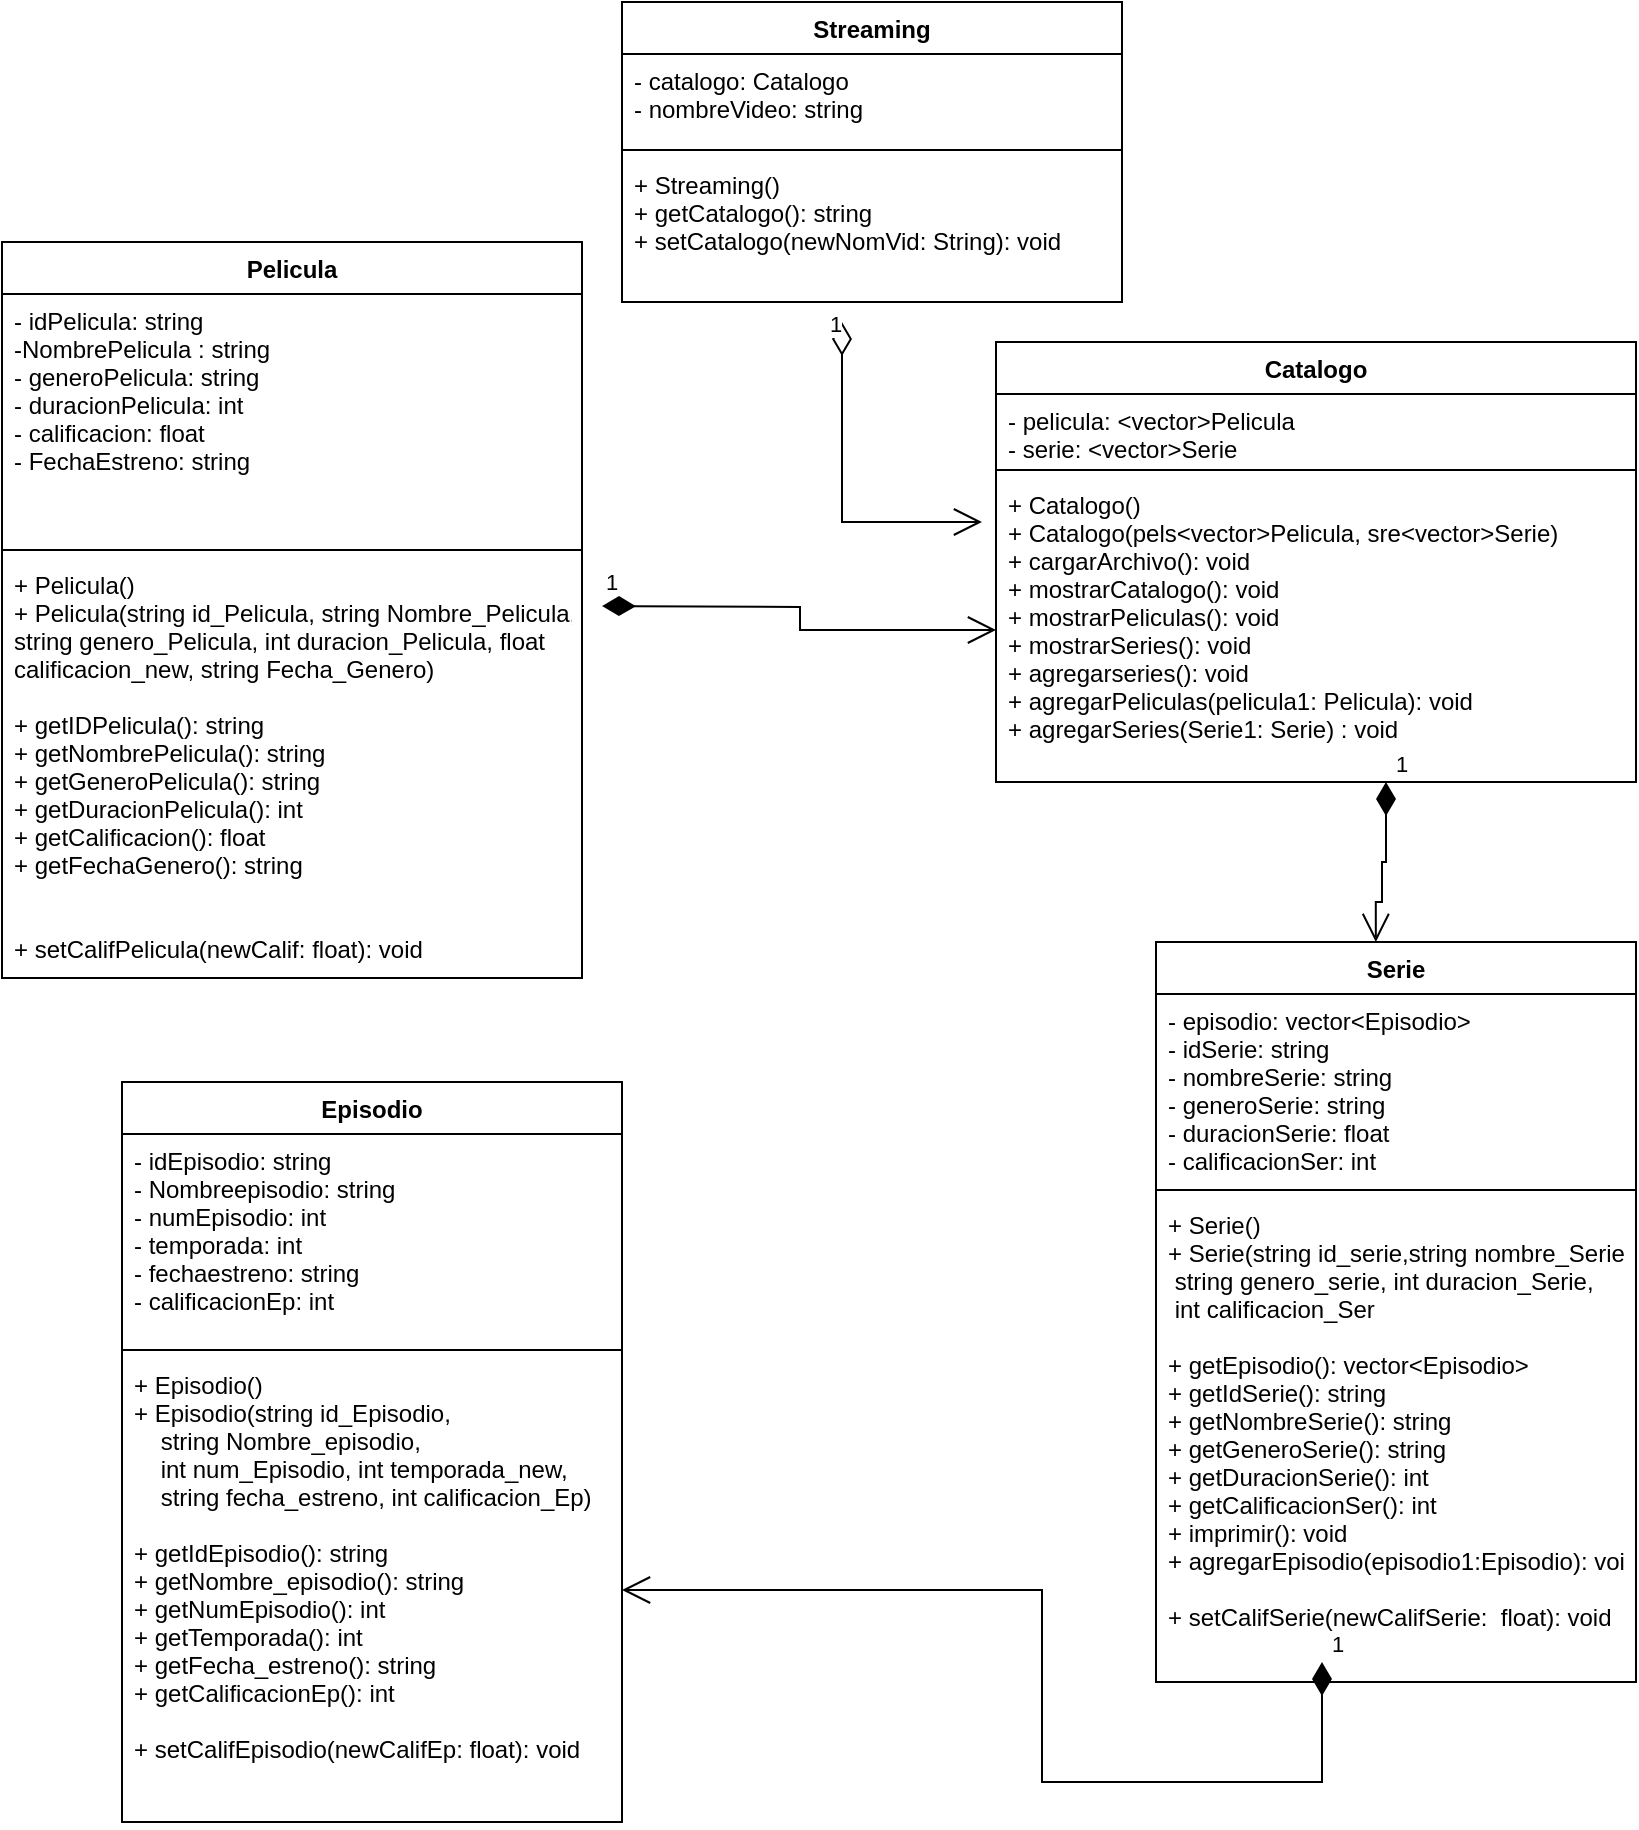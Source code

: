 <mxfile version="18.0.6" type="device"><diagram id="C5RBs43oDa-KdzZeNtuy" name="Page-1"><mxGraphModel dx="1271" dy="641" grid="1" gridSize="10" guides="1" tooltips="1" connect="1" arrows="1" fold="1" page="1" pageScale="1" pageWidth="827" pageHeight="1169" math="0" shadow="0"><root><mxCell id="WIyWlLk6GJQsqaUBKTNV-0"/><mxCell id="WIyWlLk6GJQsqaUBKTNV-1" parent="WIyWlLk6GJQsqaUBKTNV-0"/><mxCell id="DUv6Ctxo5hz2H_SNAdOE-0" value="Streaming" style="swimlane;fontStyle=1;align=center;verticalAlign=top;childLayout=stackLayout;horizontal=1;startSize=26;horizontalStack=0;resizeParent=1;resizeParentMax=0;resizeLast=0;collapsible=1;marginBottom=0;" vertex="1" parent="WIyWlLk6GJQsqaUBKTNV-1"><mxGeometry x="320" y="10" width="250" height="150" as="geometry"/></mxCell><mxCell id="DUv6Ctxo5hz2H_SNAdOE-1" value="- catalogo: Catalogo&#10;- nombreVideo: string" style="text;strokeColor=none;fillColor=none;align=left;verticalAlign=top;spacingLeft=4;spacingRight=4;overflow=hidden;rotatable=0;points=[[0,0.5],[1,0.5]];portConstraint=eastwest;" vertex="1" parent="DUv6Ctxo5hz2H_SNAdOE-0"><mxGeometry y="26" width="250" height="44" as="geometry"/></mxCell><mxCell id="DUv6Ctxo5hz2H_SNAdOE-2" value="" style="line;strokeWidth=1;fillColor=none;align=left;verticalAlign=middle;spacingTop=-1;spacingLeft=3;spacingRight=3;rotatable=0;labelPosition=right;points=[];portConstraint=eastwest;" vertex="1" parent="DUv6Ctxo5hz2H_SNAdOE-0"><mxGeometry y="70" width="250" height="8" as="geometry"/></mxCell><mxCell id="DUv6Ctxo5hz2H_SNAdOE-3" value="+ Streaming()&#10;+ getCatalogo(): string&#10;+ setCatalogo(newNomVid: String): void&#10;&#10;" style="text;strokeColor=none;fillColor=none;align=left;verticalAlign=top;spacingLeft=4;spacingRight=4;overflow=hidden;rotatable=0;points=[[0,0.5],[1,0.5]];portConstraint=eastwest;" vertex="1" parent="DUv6Ctxo5hz2H_SNAdOE-0"><mxGeometry y="78" width="250" height="72" as="geometry"/></mxCell><mxCell id="DUv6Ctxo5hz2H_SNAdOE-4" value="Pelicula" style="swimlane;fontStyle=1;align=center;verticalAlign=top;childLayout=stackLayout;horizontal=1;startSize=26;horizontalStack=0;resizeParent=1;resizeParentMax=0;resizeLast=0;collapsible=1;marginBottom=0;" vertex="1" parent="WIyWlLk6GJQsqaUBKTNV-1"><mxGeometry x="10" y="130" width="290" height="368" as="geometry"/></mxCell><mxCell id="DUv6Ctxo5hz2H_SNAdOE-5" value="- idPelicula: string&#10;-NombrePelicula : string&#10;- generoPelicula: string&#10;- duracionPelicula: int&#10;- calificacion: float&#10;- FechaEstreno: string&#10;" style="text;strokeColor=none;fillColor=none;align=left;verticalAlign=top;spacingLeft=4;spacingRight=4;overflow=hidden;rotatable=0;points=[[0,0.5],[1,0.5]];portConstraint=eastwest;" vertex="1" parent="DUv6Ctxo5hz2H_SNAdOE-4"><mxGeometry y="26" width="290" height="124" as="geometry"/></mxCell><mxCell id="DUv6Ctxo5hz2H_SNAdOE-6" value="" style="line;strokeWidth=1;fillColor=none;align=left;verticalAlign=middle;spacingTop=-1;spacingLeft=3;spacingRight=3;rotatable=0;labelPosition=right;points=[];portConstraint=eastwest;" vertex="1" parent="DUv6Ctxo5hz2H_SNAdOE-4"><mxGeometry y="150" width="290" height="8" as="geometry"/></mxCell><mxCell id="DUv6Ctxo5hz2H_SNAdOE-7" value="+ Pelicula()&#10;+ Pelicula(string id_Pelicula, string Nombre_Pelicula,&#10;string genero_Pelicula, int duracion_Pelicula, float&#10;calificacion_new, string Fecha_Genero)&#10;&#10;+ getIDPelicula(): string&#10;+ getNombrePelicula(): string&#10;+ getGeneroPelicula(): string&#10;+ getDuracionPelicula(): int&#10;+ getCalificacion(): float&#10;+ getFechaGenero(): string&#10;&#10;&#10;+ setCalifPelicula(newCalif: float): void&#10;&#10;" style="text;strokeColor=none;fillColor=none;align=left;verticalAlign=top;spacingLeft=4;spacingRight=4;overflow=hidden;rotatable=0;points=[[0,0.5],[1,0.5]];portConstraint=eastwest;" vertex="1" parent="DUv6Ctxo5hz2H_SNAdOE-4"><mxGeometry y="158" width="290" height="210" as="geometry"/></mxCell><mxCell id="DUv6Ctxo5hz2H_SNAdOE-8" value="Catalogo" style="swimlane;fontStyle=1;align=center;verticalAlign=top;childLayout=stackLayout;horizontal=1;startSize=26;horizontalStack=0;resizeParent=1;resizeParentMax=0;resizeLast=0;collapsible=1;marginBottom=0;" vertex="1" parent="WIyWlLk6GJQsqaUBKTNV-1"><mxGeometry x="507" y="180" width="320" height="220" as="geometry"/></mxCell><mxCell id="DUv6Ctxo5hz2H_SNAdOE-9" value="- pelicula: &lt;vector&gt;Pelicula&#10;- serie: &lt;vector&gt;Serie" style="text;strokeColor=none;fillColor=none;align=left;verticalAlign=top;spacingLeft=4;spacingRight=4;overflow=hidden;rotatable=0;points=[[0,0.5],[1,0.5]];portConstraint=eastwest;" vertex="1" parent="DUv6Ctxo5hz2H_SNAdOE-8"><mxGeometry y="26" width="320" height="34" as="geometry"/></mxCell><mxCell id="DUv6Ctxo5hz2H_SNAdOE-10" value="" style="line;strokeWidth=1;fillColor=none;align=left;verticalAlign=middle;spacingTop=-1;spacingLeft=3;spacingRight=3;rotatable=0;labelPosition=right;points=[];portConstraint=eastwest;" vertex="1" parent="DUv6Ctxo5hz2H_SNAdOE-8"><mxGeometry y="60" width="320" height="8" as="geometry"/></mxCell><mxCell id="DUv6Ctxo5hz2H_SNAdOE-11" value="+ Catalogo()&#10;+ Catalogo(pels&lt;vector&gt;Pelicula, sre&lt;vector&gt;Serie)&#10;+ cargarArchivo(): void&#10;+ mostrarCatalogo(): void&#10;+ mostrarPeliculas(): void&#10;+ mostrarSeries(): void&#10;+ agregarseries(): void&#10;+ agregarPeliculas(pelicula1: Pelicula): void&#10;+ agregarSeries(Serie1: Serie) : void" style="text;strokeColor=none;fillColor=none;align=left;verticalAlign=top;spacingLeft=4;spacingRight=4;overflow=hidden;rotatable=0;points=[[0,0.5],[1,0.5]];portConstraint=eastwest;" vertex="1" parent="DUv6Ctxo5hz2H_SNAdOE-8"><mxGeometry y="68" width="320" height="152" as="geometry"/></mxCell><mxCell id="DUv6Ctxo5hz2H_SNAdOE-12" value="Episodio" style="swimlane;fontStyle=1;align=center;verticalAlign=top;childLayout=stackLayout;horizontal=1;startSize=26;horizontalStack=0;resizeParent=1;resizeParentMax=0;resizeLast=0;collapsible=1;marginBottom=0;" vertex="1" parent="WIyWlLk6GJQsqaUBKTNV-1"><mxGeometry x="70" y="550" width="250" height="370" as="geometry"/></mxCell><mxCell id="DUv6Ctxo5hz2H_SNAdOE-13" value="- idEpisodio: string&#10;- Nombreepisodio: string&#10;- numEpisodio: int&#10;- temporada: int&#10;- fechaestreno: string&#10;- calificacionEp: int&#10;" style="text;strokeColor=none;fillColor=none;align=left;verticalAlign=top;spacingLeft=4;spacingRight=4;overflow=hidden;rotatable=0;points=[[0,0.5],[1,0.5]];portConstraint=eastwest;" vertex="1" parent="DUv6Ctxo5hz2H_SNAdOE-12"><mxGeometry y="26" width="250" height="104" as="geometry"/></mxCell><mxCell id="DUv6Ctxo5hz2H_SNAdOE-14" value="" style="line;strokeWidth=1;fillColor=none;align=left;verticalAlign=middle;spacingTop=-1;spacingLeft=3;spacingRight=3;rotatable=0;labelPosition=right;points=[];portConstraint=eastwest;" vertex="1" parent="DUv6Ctxo5hz2H_SNAdOE-12"><mxGeometry y="130" width="250" height="8" as="geometry"/></mxCell><mxCell id="DUv6Ctxo5hz2H_SNAdOE-15" value="+ Episodio()&#10;+ Episodio(string id_Episodio, &#10;    string Nombre_episodio,&#10;    int num_Episodio, int temporada_new, &#10;    string fecha_estreno, int calificacion_Ep)&#10;&#10;+ getIdEpisodio(): string&#10;+ getNombre_episodio(): string&#10;+ getNumEpisodio(): int&#10;+ getTemporada(): int&#10;+ getFecha_estreno(): string&#10;+ getCalificacionEp(): int&#10;&#10;+ setCalifEpisodio(newCalifEp: float): void" style="text;strokeColor=none;fillColor=none;align=left;verticalAlign=top;spacingLeft=4;spacingRight=4;overflow=hidden;rotatable=0;points=[[0,0.5],[1,0.5]];portConstraint=eastwest;" vertex="1" parent="DUv6Ctxo5hz2H_SNAdOE-12"><mxGeometry y="138" width="250" height="232" as="geometry"/></mxCell><mxCell id="DUv6Ctxo5hz2H_SNAdOE-16" value="Serie" style="swimlane;fontStyle=1;align=center;verticalAlign=top;childLayout=stackLayout;horizontal=1;startSize=26;horizontalStack=0;resizeParent=1;resizeParentMax=0;resizeLast=0;collapsible=1;marginBottom=0;" vertex="1" parent="WIyWlLk6GJQsqaUBKTNV-1"><mxGeometry x="587" y="480" width="240" height="370" as="geometry"/></mxCell><mxCell id="DUv6Ctxo5hz2H_SNAdOE-17" value="- episodio: vector&lt;Episodio&gt;&#10;- idSerie: string&#10;- nombreSerie: string&#10;- generoSerie: string&#10;- duracionSerie: float&#10;- calificacionSer: int" style="text;strokeColor=none;fillColor=none;align=left;verticalAlign=top;spacingLeft=4;spacingRight=4;overflow=hidden;rotatable=0;points=[[0,0.5],[1,0.5]];portConstraint=eastwest;" vertex="1" parent="DUv6Ctxo5hz2H_SNAdOE-16"><mxGeometry y="26" width="240" height="94" as="geometry"/></mxCell><mxCell id="DUv6Ctxo5hz2H_SNAdOE-18" value="" style="line;strokeWidth=1;fillColor=none;align=left;verticalAlign=middle;spacingTop=-1;spacingLeft=3;spacingRight=3;rotatable=0;labelPosition=right;points=[];portConstraint=eastwest;" vertex="1" parent="DUv6Ctxo5hz2H_SNAdOE-16"><mxGeometry y="120" width="240" height="8" as="geometry"/></mxCell><mxCell id="DUv6Ctxo5hz2H_SNAdOE-19" value="+ Serie()&#10;+ Serie(string id_serie,string nombre_Serie,&#10; string genero_serie, int duracion_Serie, &#10; int calificacion_Ser&#10;&#10;+ getEpisodio(): vector&lt;Episodio&gt;&#10;+ getIdSerie(): string&#10;+ getNombreSerie(): string&#10;+ getGeneroSerie(): string&#10;+ getDuracionSerie(): int&#10;+ getCalificacionSer(): int&#10;+ imprimir(): void&#10;+ agregarEpisodio(episodio1:Episodio): void&#10;&#10;+ setCalifSerie(newCalifSerie:  float): void&#10;" style="text;strokeColor=none;fillColor=none;align=left;verticalAlign=top;spacingLeft=4;spacingRight=4;overflow=hidden;rotatable=0;points=[[0,0.5],[1,0.5]];portConstraint=eastwest;" vertex="1" parent="DUv6Ctxo5hz2H_SNAdOE-16"><mxGeometry y="128" width="240" height="242" as="geometry"/></mxCell><mxCell id="DUv6Ctxo5hz2H_SNAdOE-20" value="1" style="endArrow=open;html=1;endSize=12;startArrow=diamondThin;startSize=14;startFill=0;edgeStyle=orthogonalEdgeStyle;align=left;verticalAlign=bottom;rounded=0;" edge="1" parent="WIyWlLk6GJQsqaUBKTNV-1"><mxGeometry x="-0.886" y="-8" relative="1" as="geometry"><mxPoint x="430" y="170" as="sourcePoint"/><mxPoint x="500" y="270" as="targetPoint"/><mxPoint as="offset"/><Array as="points"><mxPoint x="430" y="270"/></Array></mxGeometry></mxCell><mxCell id="DUv6Ctxo5hz2H_SNAdOE-25" value="1" style="endArrow=open;html=1;endSize=12;startArrow=diamondThin;startSize=14;startFill=1;edgeStyle=orthogonalEdgeStyle;align=left;verticalAlign=bottom;rounded=0;entryX=0;entryY=0.5;entryDx=0;entryDy=0;" edge="1" parent="WIyWlLk6GJQsqaUBKTNV-1" target="DUv6Ctxo5hz2H_SNAdOE-11"><mxGeometry x="-1" y="3" relative="1" as="geometry"><mxPoint x="310.0" y="312" as="sourcePoint"/><mxPoint x="270" y="280" as="targetPoint"/></mxGeometry></mxCell><mxCell id="DUv6Ctxo5hz2H_SNAdOE-26" value="1" style="endArrow=open;html=1;endSize=12;startArrow=diamondThin;startSize=14;startFill=1;edgeStyle=orthogonalEdgeStyle;align=left;verticalAlign=bottom;rounded=0;" edge="1" parent="WIyWlLk6GJQsqaUBKTNV-1" target="DUv6Ctxo5hz2H_SNAdOE-15"><mxGeometry x="-1" y="3" relative="1" as="geometry"><mxPoint x="670" y="840" as="sourcePoint"/><mxPoint x="610" y="750" as="targetPoint"/><Array as="points"><mxPoint x="670" y="900"/><mxPoint x="530" y="900"/></Array></mxGeometry></mxCell><mxCell id="DUv6Ctxo5hz2H_SNAdOE-27" value="1" style="endArrow=open;html=1;endSize=12;startArrow=diamondThin;startSize=14;startFill=1;edgeStyle=orthogonalEdgeStyle;align=left;verticalAlign=bottom;rounded=0;entryX=0.458;entryY=0;entryDx=0;entryDy=0;entryPerimeter=0;" edge="1" parent="WIyWlLk6GJQsqaUBKTNV-1" target="DUv6Ctxo5hz2H_SNAdOE-16"><mxGeometry x="-1" y="3" relative="1" as="geometry"><mxPoint x="702" y="400" as="sourcePoint"/><mxPoint x="700" y="450" as="targetPoint"/><Array as="points"><mxPoint x="702" y="440"/><mxPoint x="700" y="440"/><mxPoint x="700" y="460"/><mxPoint x="697" y="460"/></Array></mxGeometry></mxCell></root></mxGraphModel></diagram></mxfile>
